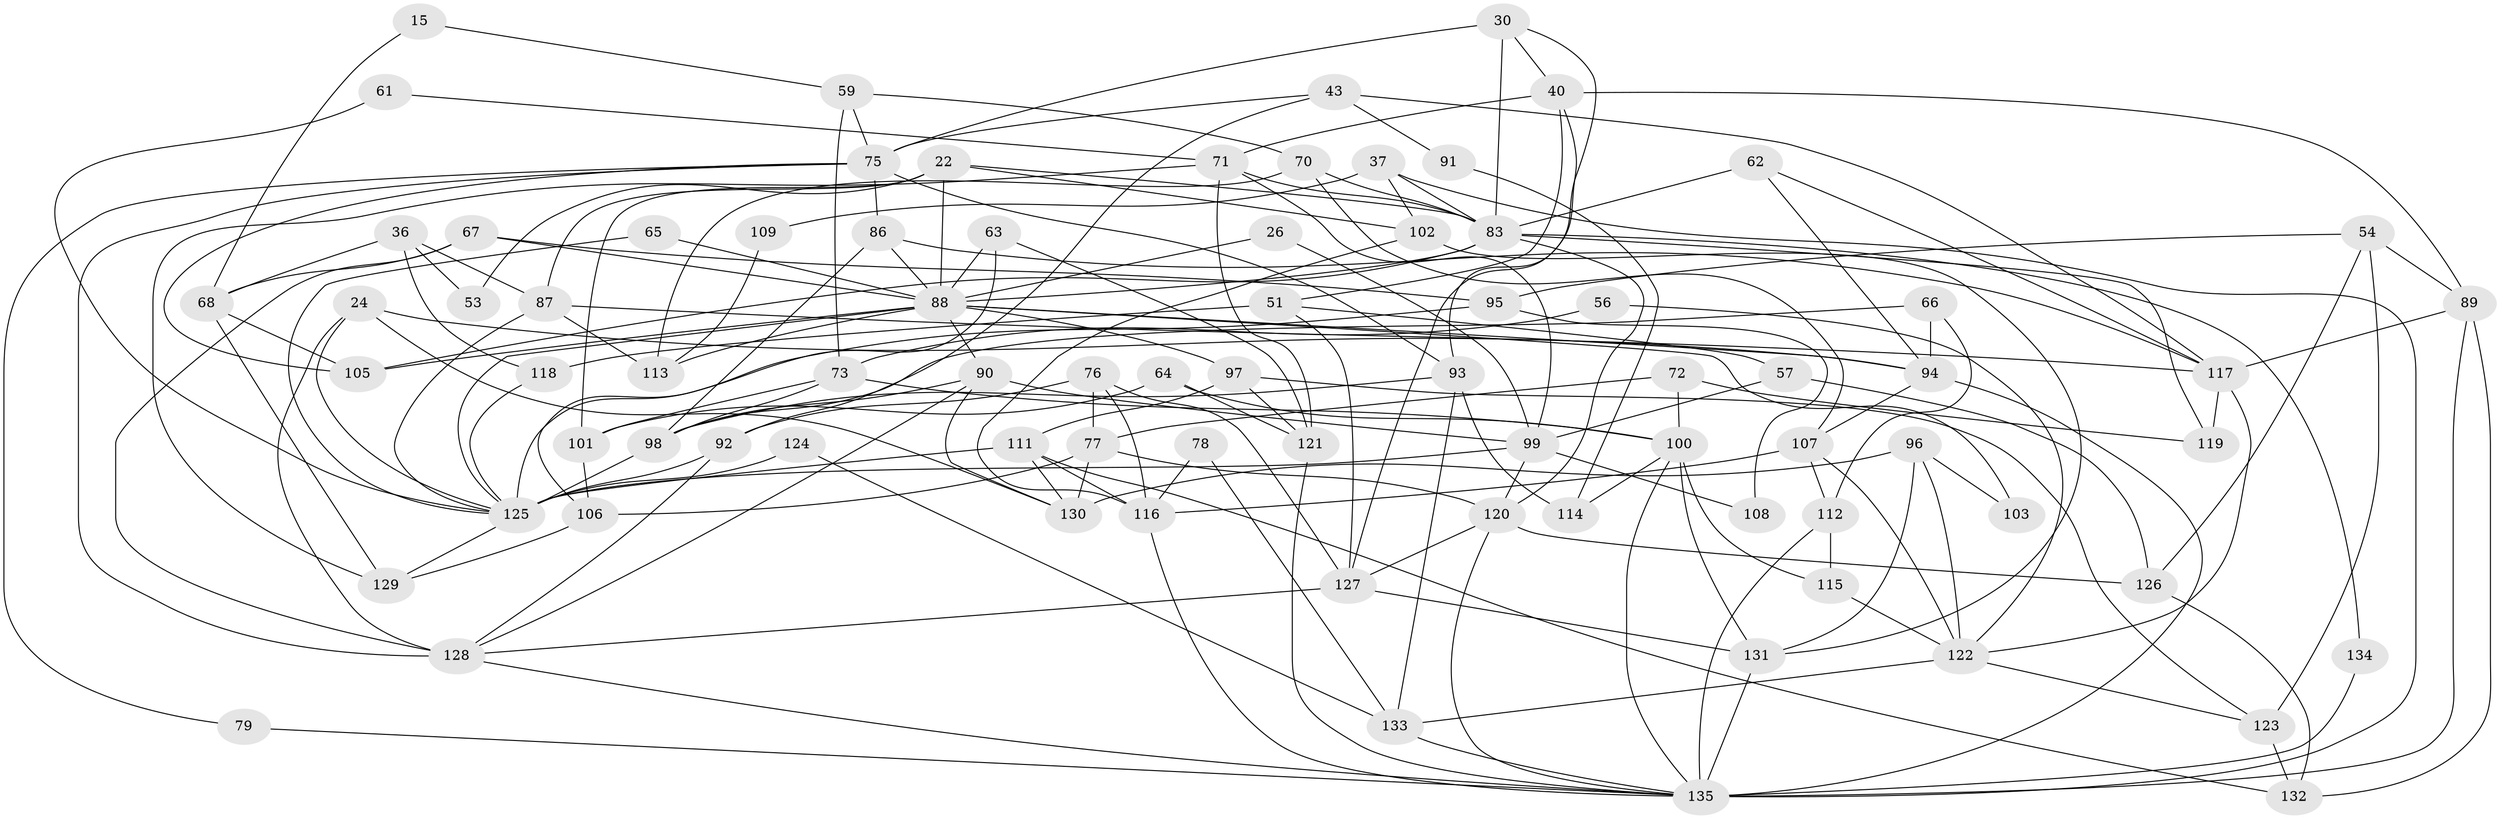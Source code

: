// original degree distribution, {3: 0.2740740740740741, 8: 0.007407407407407408, 6: 0.1037037037037037, 4: 0.2814814814814815, 5: 0.18518518518518517, 2: 0.11851851851851852, 7: 0.02962962962962963}
// Generated by graph-tools (version 1.1) at 2025/53/03/04/25 21:53:47]
// undirected, 81 vertices, 184 edges
graph export_dot {
graph [start="1"]
  node [color=gray90,style=filled];
  15;
  22 [super="+11"];
  24;
  26;
  30;
  36;
  37;
  40 [super="+18"];
  43;
  51;
  53;
  54;
  56;
  57;
  59;
  61;
  62 [super="+60"];
  63;
  64;
  65;
  66;
  67;
  68;
  70;
  71;
  72;
  73;
  75 [super="+44"];
  76;
  77 [super="+34"];
  78;
  79;
  83 [super="+32+8+50+74"];
  86 [super="+13"];
  87 [super="+85"];
  88 [super="+4+52+58"];
  89;
  90;
  91;
  92 [super="+5"];
  93;
  94 [super="+28"];
  95;
  96;
  97 [super="+42"];
  98 [super="+35+82"];
  99 [super="+69"];
  100 [super="+84"];
  101 [super="+7"];
  102 [super="+20"];
  103;
  105 [super="+12"];
  106 [super="+29"];
  107 [super="+1"];
  108;
  109;
  111;
  112;
  113;
  114;
  115;
  116;
  117 [super="+3+6"];
  118;
  119;
  120 [super="+17"];
  121 [super="+55"];
  122 [super="+81"];
  123;
  124;
  125 [super="+10+38+46+2"];
  126;
  127 [super="+23+48"];
  128 [super="+110"];
  129 [super="+9"];
  130;
  131 [super="+27"];
  132;
  133;
  134;
  135 [super="+41+104"];
  15 -- 68;
  15 -- 59;
  22 -- 101;
  22 -- 53;
  22 -- 87 [weight=2];
  22 -- 88;
  22 -- 102;
  22 -- 83;
  24 -- 94;
  24 -- 130;
  24 -- 128;
  24 -- 125;
  26 -- 99;
  26 -- 88;
  30 -- 40;
  30 -- 127;
  30 -- 75;
  30 -- 83 [weight=2];
  36 -- 68;
  36 -- 53;
  36 -- 118;
  36 -- 87 [weight=2];
  37 -- 102;
  37 -- 109;
  37 -- 83;
  37 -- 135;
  40 -- 51;
  40 -- 89;
  40 -- 93;
  40 -- 71;
  43 -- 91;
  43 -- 92;
  43 -- 117;
  43 -- 75;
  51 -- 57;
  51 -- 118;
  51 -- 127;
  54 -- 123;
  54 -- 89;
  54 -- 95;
  54 -- 126;
  56 -- 73;
  56 -- 122;
  57 -- 126;
  57 -- 99;
  59 -- 73;
  59 -- 70;
  59 -- 75;
  61 -- 71;
  61 -- 125;
  62 -- 117;
  62 -- 83 [weight=2];
  62 -- 94;
  63 -- 88;
  63 -- 121;
  63 -- 106;
  64 -- 101;
  64 -- 121;
  64 -- 100;
  65 -- 88 [weight=2];
  65 -- 125;
  66 -- 112;
  66 -- 98;
  66 -- 94;
  67 -- 128;
  67 -- 95;
  67 -- 68;
  67 -- 88;
  68 -- 105 [weight=2];
  68 -- 129;
  70 -- 113;
  70 -- 107;
  70 -- 83;
  71 -- 121 [weight=2];
  71 -- 99;
  71 -- 129;
  71 -- 83;
  72 -- 119;
  72 -- 77;
  72 -- 100;
  73 -- 98;
  73 -- 100;
  73 -- 101;
  75 -- 105;
  75 -- 86 [weight=2];
  75 -- 128 [weight=2];
  75 -- 93;
  75 -- 79;
  76 -- 116;
  76 -- 77;
  76 -- 92;
  76 -- 127 [weight=2];
  77 -- 120;
  77 -- 130;
  77 -- 106;
  78 -- 133;
  78 -- 116;
  79 -- 135;
  83 -- 119 [weight=2];
  83 -- 105;
  83 -- 134;
  83 -- 88 [weight=2];
  83 -- 120;
  86 -- 88;
  86 -- 117 [weight=2];
  86 -- 98;
  87 -- 113;
  87 -- 117;
  87 -- 125 [weight=2];
  88 -- 113;
  88 -- 97 [weight=3];
  88 -- 90;
  88 -- 103;
  88 -- 105;
  88 -- 125;
  88 -- 94;
  89 -- 132;
  89 -- 117;
  89 -- 135;
  90 -- 130;
  90 -- 98;
  90 -- 99;
  90 -- 128;
  91 -- 114;
  92 -- 125 [weight=4];
  92 -- 128;
  93 -- 133;
  93 -- 114;
  93 -- 98;
  94 -- 107;
  94 -- 135 [weight=2];
  95 -- 108;
  95 -- 125;
  96 -- 130;
  96 -- 103;
  96 -- 122 [weight=2];
  96 -- 131;
  97 -- 123;
  97 -- 111;
  97 -- 121 [weight=2];
  98 -- 125 [weight=2];
  99 -- 125;
  99 -- 108;
  99 -- 120 [weight=2];
  100 -- 131 [weight=2];
  100 -- 135;
  100 -- 114;
  100 -- 115;
  101 -- 106 [weight=2];
  102 -- 116;
  102 -- 131;
  106 -- 129;
  107 -- 116;
  107 -- 112;
  107 -- 122;
  109 -- 113;
  111 -- 132;
  111 -- 116;
  111 -- 130;
  111 -- 125;
  112 -- 115;
  112 -- 135 [weight=3];
  115 -- 122;
  116 -- 135;
  117 -- 122;
  117 -- 119;
  118 -- 125;
  120 -- 126;
  120 -- 127 [weight=2];
  120 -- 135;
  121 -- 135 [weight=2];
  122 -- 133;
  122 -- 123;
  123 -- 132;
  124 -- 133;
  124 -- 125 [weight=2];
  125 -- 129;
  126 -- 132;
  127 -- 128;
  127 -- 131;
  128 -- 135;
  131 -- 135;
  133 -- 135;
  134 -- 135;
}
